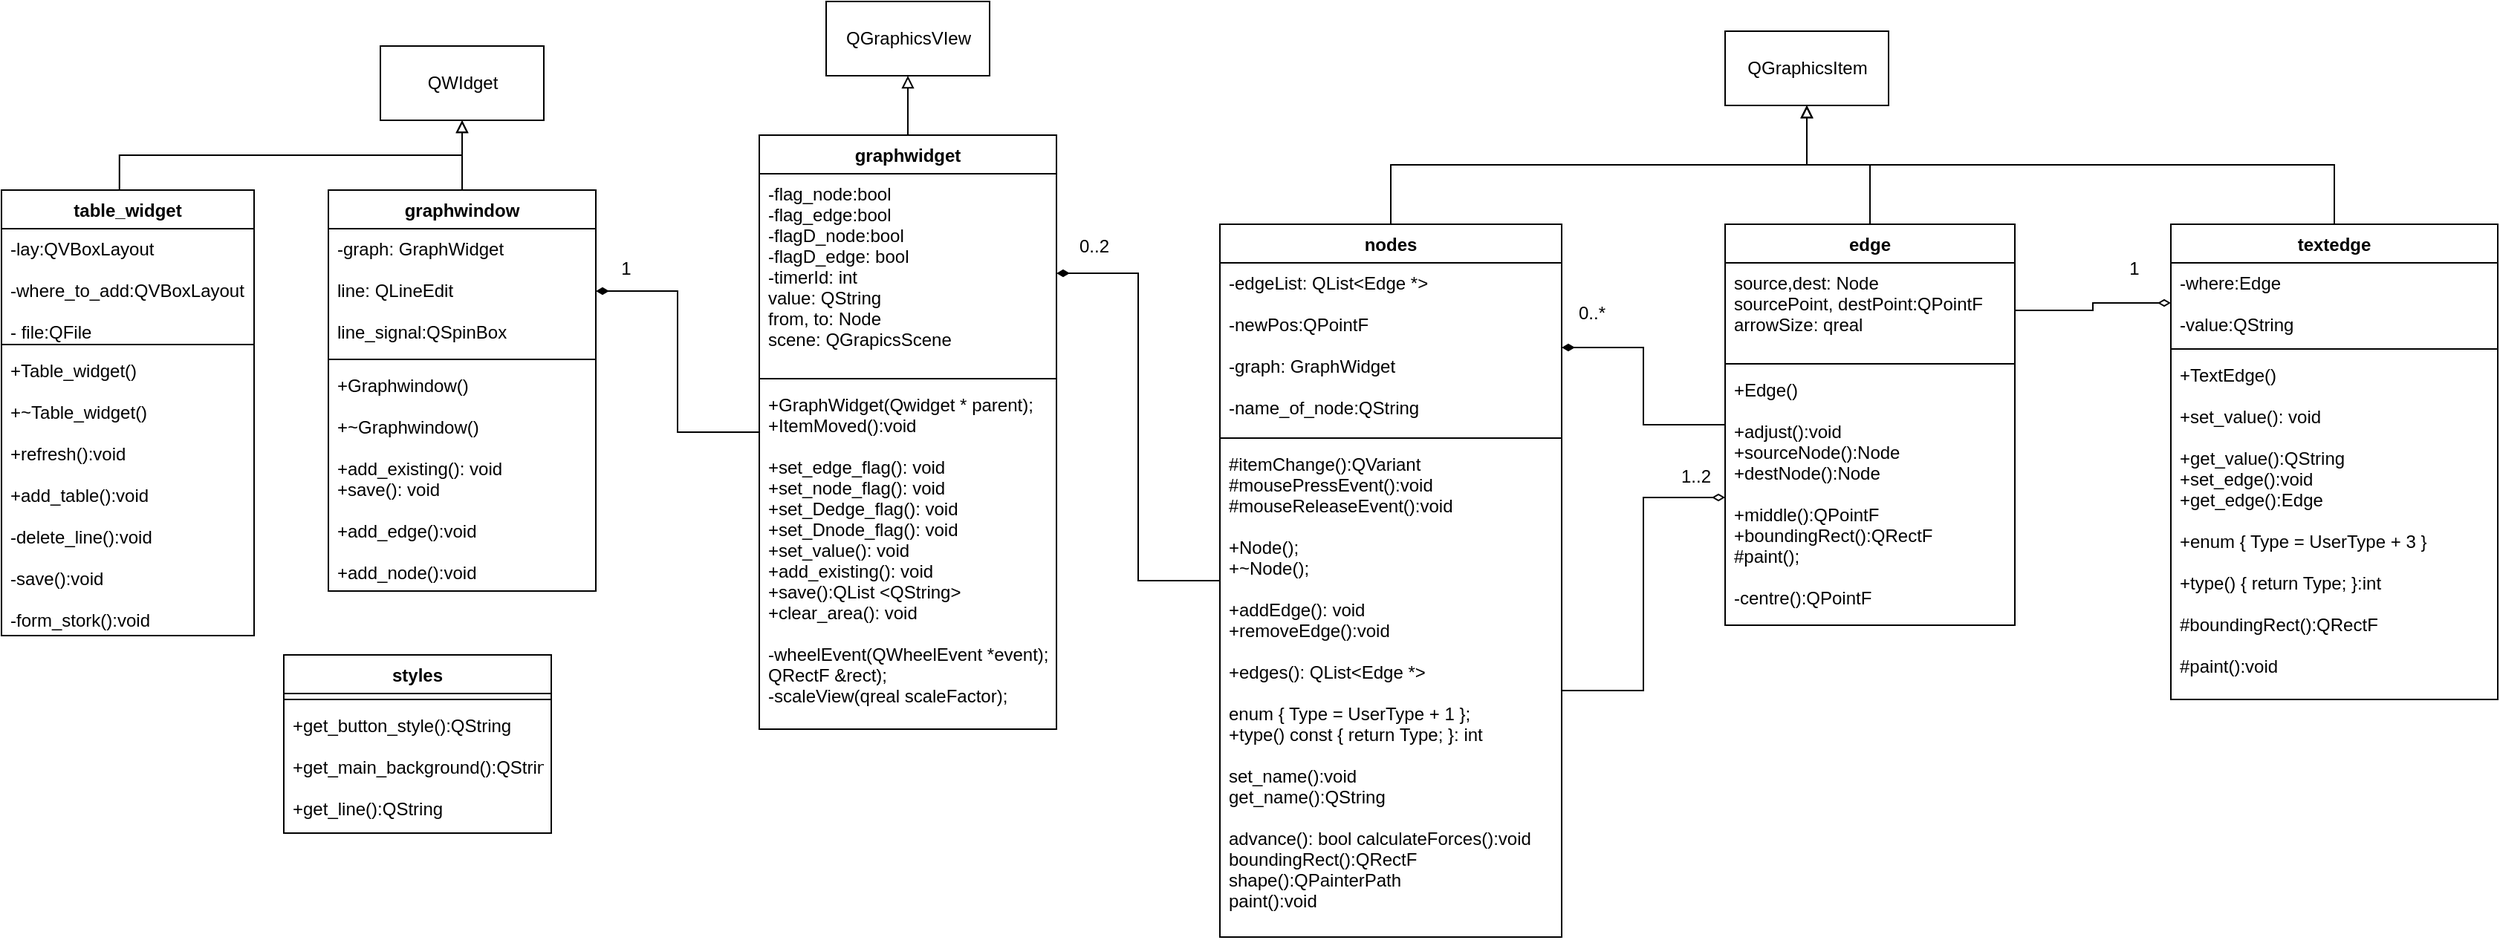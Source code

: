 <mxfile version="20.2.8" type="github"><diagram id="33wR_gYhFk0p5072850t" name="Page-1"><mxGraphModel dx="1988" dy="629" grid="1" gridSize="10" guides="1" tooltips="1" connect="1" arrows="1" fold="1" page="1" pageScale="1" pageWidth="850" pageHeight="1100" math="0" shadow="0"><root><mxCell id="0"/><mxCell id="1" parent="0"/><mxCell id="h5Xh9lQV4K-ORXw1409A-53" value="" style="edgeStyle=orthogonalEdgeStyle;rounded=0;orthogonalLoop=1;jettySize=auto;html=1;endArrow=block;endFill=0;" edge="1" parent="1" source="h5Xh9lQV4K-ORXw1409A-4" target="h5Xh9lQV4K-ORXw1409A-40"><mxGeometry relative="1" as="geometry"/></mxCell><mxCell id="h5Xh9lQV4K-ORXw1409A-60" style="edgeStyle=orthogonalEdgeStyle;rounded=0;orthogonalLoop=1;jettySize=auto;html=1;endArrow=diamondThin;endFill=1;" edge="1" parent="1" source="h5Xh9lQV4K-ORXw1409A-4" target="h5Xh9lQV4K-ORXw1409A-22"><mxGeometry relative="1" as="geometry"/></mxCell><mxCell id="h5Xh9lQV4K-ORXw1409A-4" value="edge" style="swimlane;fontStyle=1;align=center;verticalAlign=top;childLayout=stackLayout;horizontal=1;startSize=26;horizontalStack=0;resizeParent=1;resizeParentMax=0;resizeLast=0;collapsible=1;marginBottom=0;" vertex="1" parent="1"><mxGeometry x="1150" y="160" width="195" height="270" as="geometry"/></mxCell><mxCell id="h5Xh9lQV4K-ORXw1409A-5" value="source,dest: Node &#xA;sourcePoint, destPoint:QPointF &#xA;arrowSize: qreal &#xA;" style="text;strokeColor=none;fillColor=none;align=left;verticalAlign=top;spacingLeft=4;spacingRight=4;overflow=hidden;rotatable=0;points=[[0,0.5],[1,0.5]];portConstraint=eastwest;" vertex="1" parent="h5Xh9lQV4K-ORXw1409A-4"><mxGeometry y="26" width="195" height="64" as="geometry"/></mxCell><mxCell id="h5Xh9lQV4K-ORXw1409A-6" value="" style="line;strokeWidth=1;fillColor=none;align=left;verticalAlign=middle;spacingTop=-1;spacingLeft=3;spacingRight=3;rotatable=0;labelPosition=right;points=[];portConstraint=eastwest;strokeColor=inherit;" vertex="1" parent="h5Xh9lQV4K-ORXw1409A-4"><mxGeometry y="90" width="195" height="8" as="geometry"/></mxCell><mxCell id="h5Xh9lQV4K-ORXw1409A-7" value="+Edge()&#xA;&#xA;+adjust():void &#xA;+sourceNode():Node&#xA;+destNode():Node&#xA;&#xA;+middle():QPointF &#xA;+boundingRect():QRectF &#xA;#paint();&#xA;&#xA;-centre():QPointF " style="text;strokeColor=none;fillColor=none;align=left;verticalAlign=top;spacingLeft=4;spacingRight=4;overflow=hidden;rotatable=0;points=[[0,0.5],[1,0.5]];portConstraint=eastwest;" vertex="1" parent="h5Xh9lQV4K-ORXw1409A-4"><mxGeometry y="98" width="195" height="172" as="geometry"/></mxCell><mxCell id="h5Xh9lQV4K-ORXw1409A-50" value="" style="edgeStyle=orthogonalEdgeStyle;rounded=0;orthogonalLoop=1;jettySize=auto;html=1;endArrow=block;endFill=0;" edge="1" parent="1" source="h5Xh9lQV4K-ORXw1409A-9" target="h5Xh9lQV4K-ORXw1409A-42"><mxGeometry relative="1" as="geometry"/></mxCell><mxCell id="h5Xh9lQV4K-ORXw1409A-9" value="graphwindow" style="swimlane;fontStyle=1;align=center;verticalAlign=top;childLayout=stackLayout;horizontal=1;startSize=26;horizontalStack=0;resizeParent=1;resizeParentMax=0;resizeLast=0;collapsible=1;marginBottom=0;" vertex="1" parent="1"><mxGeometry x="210" y="137" width="180" height="270" as="geometry"/></mxCell><mxCell id="h5Xh9lQV4K-ORXw1409A-10" value="-graph: GraphWidget&#xA;&#xA;    line: QLineEdit &#xA;&#xA;    line_signal:QSpinBox " style="text;strokeColor=none;fillColor=none;align=left;verticalAlign=top;spacingLeft=4;spacingRight=4;overflow=hidden;rotatable=0;points=[[0,0.5],[1,0.5]];portConstraint=eastwest;" vertex="1" parent="h5Xh9lQV4K-ORXw1409A-9"><mxGeometry y="26" width="180" height="84" as="geometry"/></mxCell><mxCell id="h5Xh9lQV4K-ORXw1409A-11" value="" style="line;strokeWidth=1;fillColor=none;align=left;verticalAlign=middle;spacingTop=-1;spacingLeft=3;spacingRight=3;rotatable=0;labelPosition=right;points=[];portConstraint=eastwest;strokeColor=inherit;" vertex="1" parent="h5Xh9lQV4K-ORXw1409A-9"><mxGeometry y="110" width="180" height="8" as="geometry"/></mxCell><mxCell id="h5Xh9lQV4K-ORXw1409A-12" value="+Graphwindow()&#xA;&#xA;    +~Graphwindow()&#xA;&#xA;+add_existing(): void &#xA;    +save(): void &#xA;&#xA;+add_edge():void &#xA;&#xA;+add_node():void " style="text;strokeColor=none;fillColor=none;align=left;verticalAlign=top;spacingLeft=4;spacingRight=4;overflow=hidden;rotatable=0;points=[[0,0.5],[1,0.5]];portConstraint=eastwest;" vertex="1" parent="h5Xh9lQV4K-ORXw1409A-9"><mxGeometry y="118" width="180" height="152" as="geometry"/></mxCell><mxCell id="h5Xh9lQV4K-ORXw1409A-51" value="" style="edgeStyle=orthogonalEdgeStyle;rounded=0;orthogonalLoop=1;jettySize=auto;html=1;endArrow=block;endFill=0;" edge="1" parent="1" source="h5Xh9lQV4K-ORXw1409A-14" target="h5Xh9lQV4K-ORXw1409A-41"><mxGeometry relative="1" as="geometry"/></mxCell><mxCell id="h5Xh9lQV4K-ORXw1409A-55" style="edgeStyle=orthogonalEdgeStyle;rounded=0;orthogonalLoop=1;jettySize=auto;html=1;endArrow=diamondThin;endFill=1;" edge="1" parent="1" source="h5Xh9lQV4K-ORXw1409A-14" target="h5Xh9lQV4K-ORXw1409A-10"><mxGeometry relative="1" as="geometry"/></mxCell><mxCell id="h5Xh9lQV4K-ORXw1409A-14" value="graphwidget" style="swimlane;fontStyle=1;align=center;verticalAlign=top;childLayout=stackLayout;horizontal=1;startSize=26;horizontalStack=0;resizeParent=1;resizeParentMax=0;resizeLast=0;collapsible=1;marginBottom=0;" vertex="1" parent="1"><mxGeometry x="500" y="100" width="200" height="400" as="geometry"/></mxCell><mxCell id="h5Xh9lQV4K-ORXw1409A-15" value="-flag_node:bool &#xA;-flag_edge:bool &#xA;-flagD_node:bool&#xA;-flagD_edge: bool &#xA;-timerId: int&#xA;value: QString &#xA;from, to: Node &#xA;scene: QGrapicsScene &#xA;" style="text;strokeColor=none;fillColor=none;align=left;verticalAlign=top;spacingLeft=4;spacingRight=4;overflow=hidden;rotatable=0;points=[[0,0.5],[1,0.5]];portConstraint=eastwest;" vertex="1" parent="h5Xh9lQV4K-ORXw1409A-14"><mxGeometry y="26" width="200" height="134" as="geometry"/></mxCell><mxCell id="h5Xh9lQV4K-ORXw1409A-16" value="" style="line;strokeWidth=1;fillColor=none;align=left;verticalAlign=middle;spacingTop=-1;spacingLeft=3;spacingRight=3;rotatable=0;labelPosition=right;points=[];portConstraint=eastwest;strokeColor=inherit;" vertex="1" parent="h5Xh9lQV4K-ORXw1409A-14"><mxGeometry y="160" width="200" height="8" as="geometry"/></mxCell><mxCell id="h5Xh9lQV4K-ORXw1409A-17" value="+GraphWidget(Qwidget * parent);&#xA;+ItemMoved():void &#xA;&#xA;+set_edge_flag(): void &#xA;+set_node_flag(): void &#xA;+set_Dedge_flag(): void &#xA;+set_Dnode_flag(): void &#xA;+set_value(): void &#xA;+add_existing(): void &#xA;+save():QList &lt;QString&gt; &#xA;+clear_area(): void &#xA;&#xA;-wheelEvent(QWheelEvent *event);-drawBackground(QPainter *painter,&#xA;QRectF &amp;rect);&#xA;-scaleView(qreal scaleFactor);&#xA;" style="text;strokeColor=none;fillColor=none;align=left;verticalAlign=top;spacingLeft=4;spacingRight=4;overflow=hidden;rotatable=0;points=[[0,0.5],[1,0.5]];portConstraint=eastwest;" vertex="1" parent="h5Xh9lQV4K-ORXw1409A-14"><mxGeometry y="168" width="200" height="232" as="geometry"/></mxCell><mxCell id="h5Xh9lQV4K-ORXw1409A-52" style="edgeStyle=orthogonalEdgeStyle;rounded=0;orthogonalLoop=1;jettySize=auto;html=1;entryX=0.5;entryY=1;entryDx=0;entryDy=0;endArrow=block;endFill=0;exitX=0.5;exitY=0;exitDx=0;exitDy=0;" edge="1" parent="1" source="h5Xh9lQV4K-ORXw1409A-21" target="h5Xh9lQV4K-ORXw1409A-40"><mxGeometry relative="1" as="geometry"/></mxCell><mxCell id="h5Xh9lQV4K-ORXw1409A-58" style="edgeStyle=orthogonalEdgeStyle;rounded=0;orthogonalLoop=1;jettySize=auto;html=1;endArrow=diamondThin;endFill=1;" edge="1" parent="1" source="h5Xh9lQV4K-ORXw1409A-21" target="h5Xh9lQV4K-ORXw1409A-15"><mxGeometry relative="1" as="geometry"/></mxCell><mxCell id="h5Xh9lQV4K-ORXw1409A-21" value="nodes" style="swimlane;fontStyle=1;align=center;verticalAlign=top;childLayout=stackLayout;horizontal=1;startSize=26;horizontalStack=0;resizeParent=1;resizeParentMax=0;resizeLast=0;collapsible=1;marginBottom=0;" vertex="1" parent="1"><mxGeometry x="810" y="160" width="230" height="480" as="geometry"/></mxCell><mxCell id="h5Xh9lQV4K-ORXw1409A-22" value="-edgeList: QList&lt;Edge *&gt;&#xA;&#xA;    -newPos:QPointF &#xA;&#xA;    -graph: GraphWidget&#xA;&#xA;-name_of_node:QString " style="text;strokeColor=none;fillColor=none;align=left;verticalAlign=top;spacingLeft=4;spacingRight=4;overflow=hidden;rotatable=0;points=[[0,0.5],[1,0.5]];portConstraint=eastwest;" vertex="1" parent="h5Xh9lQV4K-ORXw1409A-21"><mxGeometry y="26" width="230" height="114" as="geometry"/></mxCell><mxCell id="h5Xh9lQV4K-ORXw1409A-23" value="" style="line;strokeWidth=1;fillColor=none;align=left;verticalAlign=middle;spacingTop=-1;spacingLeft=3;spacingRight=3;rotatable=0;labelPosition=right;points=[];portConstraint=eastwest;strokeColor=inherit;" vertex="1" parent="h5Xh9lQV4K-ORXw1409A-21"><mxGeometry y="140" width="230" height="8" as="geometry"/></mxCell><mxCell id="h5Xh9lQV4K-ORXw1409A-24" value="#itemChange():QVariant &#xA;    #mousePressEvent():void &#xA;    #mouseReleaseEvent():void &#xA;&#xA;+Node(); &#xA;+~Node(); &#xA;&#xA;+addEdge(): void &#xA;+removeEdge():void &#xA;&#xA;+edges(): QList&lt;Edge *&gt;&#xA;&#xA;    enum { Type = UserType + 1 };&#xA;+type() const { return Type; }: int&#xA;&#xA;set_name():void &#xA;    get_name():QString &#xA;&#xA;advance(): bool     calculateForces():void &#xA;    boundingRect():QRectF &#xA;    shape():QPainterPath &#xA;    paint():void " style="text;strokeColor=none;fillColor=none;align=left;verticalAlign=top;spacingLeft=4;spacingRight=4;overflow=hidden;rotatable=0;points=[[0,0.5],[1,0.5]];portConstraint=eastwest;" vertex="1" parent="h5Xh9lQV4K-ORXw1409A-21"><mxGeometry y="148" width="230" height="332" as="geometry"/></mxCell><mxCell id="h5Xh9lQV4K-ORXw1409A-26" value="styles" style="swimlane;fontStyle=1;align=center;verticalAlign=top;childLayout=stackLayout;horizontal=1;startSize=26;horizontalStack=0;resizeParent=1;resizeParentMax=0;resizeLast=0;collapsible=1;marginBottom=0;" vertex="1" parent="1"><mxGeometry x="180" y="450" width="180" height="120" as="geometry"/></mxCell><mxCell id="h5Xh9lQV4K-ORXw1409A-27" value="" style="line;strokeWidth=1;fillColor=none;align=left;verticalAlign=middle;spacingTop=-1;spacingLeft=3;spacingRight=3;rotatable=0;labelPosition=right;points=[];portConstraint=eastwest;strokeColor=inherit;" vertex="1" parent="h5Xh9lQV4K-ORXw1409A-26"><mxGeometry y="26" width="180" height="8" as="geometry"/></mxCell><mxCell id="h5Xh9lQV4K-ORXw1409A-28" value="+get_button_style():QString &#xA;&#xA;+get_main_background():QString &#xA;&#xA;    +get_line():QString " style="text;strokeColor=none;fillColor=none;align=left;verticalAlign=top;spacingLeft=4;spacingRight=4;overflow=hidden;rotatable=0;points=[[0,0.5],[1,0.5]];portConstraint=eastwest;" vertex="1" parent="h5Xh9lQV4K-ORXw1409A-26"><mxGeometry y="34" width="180" height="86" as="geometry"/></mxCell><mxCell id="h5Xh9lQV4K-ORXw1409A-48" style="edgeStyle=orthogonalEdgeStyle;rounded=0;orthogonalLoop=1;jettySize=auto;html=1;entryX=0.5;entryY=1;entryDx=0;entryDy=0;exitX=0.467;exitY=0.002;exitDx=0;exitDy=0;exitPerimeter=0;endArrow=block;endFill=0;" edge="1" parent="1" source="h5Xh9lQV4K-ORXw1409A-30" target="h5Xh9lQV4K-ORXw1409A-42"><mxGeometry relative="1" as="geometry"/></mxCell><mxCell id="h5Xh9lQV4K-ORXw1409A-30" value="table_widget" style="swimlane;fontStyle=1;align=center;verticalAlign=top;childLayout=stackLayout;horizontal=1;startSize=26;horizontalStack=0;resizeParent=1;resizeParentMax=0;resizeLast=0;collapsible=1;marginBottom=0;" vertex="1" parent="1"><mxGeometry x="-10" y="137" width="170" height="300" as="geometry"/></mxCell><mxCell id="h5Xh9lQV4K-ORXw1409A-31" value="-lay:QVBoxLayout &#xA;&#xA;    -where_to_add:QVBoxLayout &#xA;&#xA;    - file:QFile" style="text;strokeColor=none;fillColor=none;align=left;verticalAlign=top;spacingLeft=4;spacingRight=4;overflow=hidden;rotatable=0;points=[[0,0.5],[1,0.5]];portConstraint=eastwest;" vertex="1" parent="h5Xh9lQV4K-ORXw1409A-30"><mxGeometry y="26" width="170" height="74" as="geometry"/></mxCell><mxCell id="h5Xh9lQV4K-ORXw1409A-32" value="" style="line;strokeWidth=1;fillColor=none;align=left;verticalAlign=middle;spacingTop=-1;spacingLeft=3;spacingRight=3;rotatable=0;labelPosition=right;points=[];portConstraint=eastwest;strokeColor=inherit;" vertex="1" parent="h5Xh9lQV4K-ORXw1409A-30"><mxGeometry y="100" width="170" height="8" as="geometry"/></mxCell><mxCell id="h5Xh9lQV4K-ORXw1409A-33" value="+Table_widget()&#xA;&#xA;    +~Table_widget()&#xA;&#xA;    +refresh():void &#xA;&#xA;    +add_table():void &#xA;&#xA;-delete_line():void &#xA;&#xA;    -save():void &#xA;&#xA;    -form_stork():void" style="text;strokeColor=none;fillColor=none;align=left;verticalAlign=top;spacingLeft=4;spacingRight=4;overflow=hidden;rotatable=0;points=[[0,0.5],[1,0.5]];portConstraint=eastwest;" vertex="1" parent="h5Xh9lQV4K-ORXw1409A-30"><mxGeometry y="108" width="170" height="192" as="geometry"/></mxCell><mxCell id="h5Xh9lQV4K-ORXw1409A-54" style="edgeStyle=orthogonalEdgeStyle;rounded=0;orthogonalLoop=1;jettySize=auto;html=1;entryX=0.5;entryY=1;entryDx=0;entryDy=0;endArrow=block;endFill=0;exitX=0.5;exitY=0;exitDx=0;exitDy=0;" edge="1" parent="1" source="h5Xh9lQV4K-ORXw1409A-36" target="h5Xh9lQV4K-ORXw1409A-40"><mxGeometry relative="1" as="geometry"/></mxCell><mxCell id="h5Xh9lQV4K-ORXw1409A-36" value="textedge" style="swimlane;fontStyle=1;align=center;verticalAlign=top;childLayout=stackLayout;horizontal=1;startSize=26;horizontalStack=0;resizeParent=1;resizeParentMax=0;resizeLast=0;collapsible=1;marginBottom=0;" vertex="1" parent="1"><mxGeometry x="1450" y="160" width="220" height="320" as="geometry"/></mxCell><mxCell id="h5Xh9lQV4K-ORXw1409A-37" value="-where:Edge&#xA;&#xA;    -value:QString " style="text;strokeColor=none;fillColor=none;align=left;verticalAlign=top;spacingLeft=4;spacingRight=4;overflow=hidden;rotatable=0;points=[[0,0.5],[1,0.5]];portConstraint=eastwest;" vertex="1" parent="h5Xh9lQV4K-ORXw1409A-36"><mxGeometry y="26" width="220" height="54" as="geometry"/></mxCell><mxCell id="h5Xh9lQV4K-ORXw1409A-38" value="" style="line;strokeWidth=1;fillColor=none;align=left;verticalAlign=middle;spacingTop=-1;spacingLeft=3;spacingRight=3;rotatable=0;labelPosition=right;points=[];portConstraint=eastwest;strokeColor=inherit;" vertex="1" parent="h5Xh9lQV4K-ORXw1409A-36"><mxGeometry y="80" width="220" height="8" as="geometry"/></mxCell><mxCell id="h5Xh9lQV4K-ORXw1409A-39" value="+TextEdge()&#xA;&#xA;+set_value(): void &#xA;&#xA;+get_value():QString &#xA;    +set_edge():void &#xA;    +get_edge():Edge &#xA;&#xA;+enum { Type = UserType + 3 } &#xA;&#xA;+type() { return Type; }:int &#xA;&#xA;#boundingRect():QRectF &#xA;&#xA;#paint():void " style="text;strokeColor=none;fillColor=none;align=left;verticalAlign=top;spacingLeft=4;spacingRight=4;overflow=hidden;rotatable=0;points=[[0,0.5],[1,0.5]];portConstraint=eastwest;" vertex="1" parent="h5Xh9lQV4K-ORXw1409A-36"><mxGeometry y="88" width="220" height="232" as="geometry"/></mxCell><mxCell id="h5Xh9lQV4K-ORXw1409A-40" value="QGraphicsItem" style="html=1;" vertex="1" parent="1"><mxGeometry x="1150" y="30" width="110" height="50" as="geometry"/></mxCell><mxCell id="h5Xh9lQV4K-ORXw1409A-41" value="QGraphicsVIew" style="html=1;" vertex="1" parent="1"><mxGeometry x="545" y="10" width="110" height="50" as="geometry"/></mxCell><mxCell id="h5Xh9lQV4K-ORXw1409A-42" value="QWIdget" style="html=1;" vertex="1" parent="1"><mxGeometry x="245" y="40" width="110" height="50" as="geometry"/></mxCell><mxCell id="h5Xh9lQV4K-ORXw1409A-56" value="&lt;div&gt;1&lt;/div&gt;" style="text;html=1;align=center;verticalAlign=middle;resizable=0;points=[];autosize=1;strokeColor=none;fillColor=none;" vertex="1" parent="1"><mxGeometry x="395" y="175" width="30" height="30" as="geometry"/></mxCell><mxCell id="h5Xh9lQV4K-ORXw1409A-59" value="0..2" style="text;html=1;align=center;verticalAlign=middle;resizable=0;points=[];autosize=1;strokeColor=none;fillColor=none;" vertex="1" parent="1"><mxGeometry x="705" y="160" width="40" height="30" as="geometry"/></mxCell><mxCell id="h5Xh9lQV4K-ORXw1409A-61" value="0..*" style="text;html=1;align=center;verticalAlign=middle;resizable=0;points=[];autosize=1;strokeColor=none;fillColor=none;" vertex="1" parent="1"><mxGeometry x="1040" y="205" width="40" height="30" as="geometry"/></mxCell><mxCell id="h5Xh9lQV4K-ORXw1409A-62" style="edgeStyle=orthogonalEdgeStyle;rounded=0;orthogonalLoop=1;jettySize=auto;html=1;endArrow=diamondThin;endFill=0;sourcePerimeterSpacing=0;shadow=0;sketch=0;strokeOpacity=100;" edge="1" parent="1" source="h5Xh9lQV4K-ORXw1409A-24" target="h5Xh9lQV4K-ORXw1409A-7"><mxGeometry relative="1" as="geometry"/></mxCell><mxCell id="h5Xh9lQV4K-ORXw1409A-63" value="&lt;div&gt;1..2&lt;/div&gt;" style="text;html=1;align=center;verticalAlign=middle;resizable=0;points=[];autosize=1;strokeColor=none;fillColor=none;" vertex="1" parent="1"><mxGeometry x="1110" y="315" width="40" height="30" as="geometry"/></mxCell><mxCell id="h5Xh9lQV4K-ORXw1409A-64" style="edgeStyle=orthogonalEdgeStyle;rounded=0;orthogonalLoop=1;jettySize=auto;html=1;entryX=0;entryY=0.5;entryDx=0;entryDy=0;endArrow=diamondThin;endFill=0;" edge="1" parent="1" source="h5Xh9lQV4K-ORXw1409A-5" target="h5Xh9lQV4K-ORXw1409A-37"><mxGeometry relative="1" as="geometry"/></mxCell><mxCell id="h5Xh9lQV4K-ORXw1409A-65" value="1" style="text;html=1;align=center;verticalAlign=middle;resizable=0;points=[];autosize=1;strokeColor=none;fillColor=none;" vertex="1" parent="1"><mxGeometry x="1410" y="175" width="30" height="30" as="geometry"/></mxCell></root></mxGraphModel></diagram></mxfile>